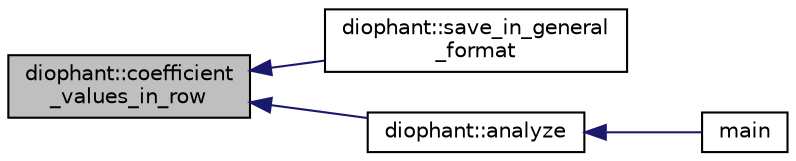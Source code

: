 digraph "diophant::coefficient_values_in_row"
{
  edge [fontname="Helvetica",fontsize="10",labelfontname="Helvetica",labelfontsize="10"];
  node [fontname="Helvetica",fontsize="10",shape=record];
  rankdir="LR";
  Node88 [label="diophant::coefficient\l_values_in_row",height=0.2,width=0.4,color="black", fillcolor="grey75", style="filled", fontcolor="black"];
  Node88 -> Node89 [dir="back",color="midnightblue",fontsize="10",style="solid",fontname="Helvetica"];
  Node89 [label="diophant::save_in_general\l_format",height=0.2,width=0.4,color="black", fillcolor="white", style="filled",URL="$d7/d9c/classdiophant.html#a6a0683cb64cd550310bc09ea78e2c13f"];
  Node88 -> Node90 [dir="back",color="midnightblue",fontsize="10",style="solid",fontname="Helvetica"];
  Node90 [label="diophant::analyze",height=0.2,width=0.4,color="black", fillcolor="white", style="filled",URL="$d7/d9c/classdiophant.html#a6548badaecf72d3ecb9989e9a3e518f0"];
  Node90 -> Node91 [dir="back",color="midnightblue",fontsize="10",style="solid",fontname="Helvetica"];
  Node91 [label="main",height=0.2,width=0.4,color="black", fillcolor="white", style="filled",URL="$dc/dbc/solve__diophant_8_c.html#a3c04138a5bfe5d72780bb7e82a18e627"];
}
